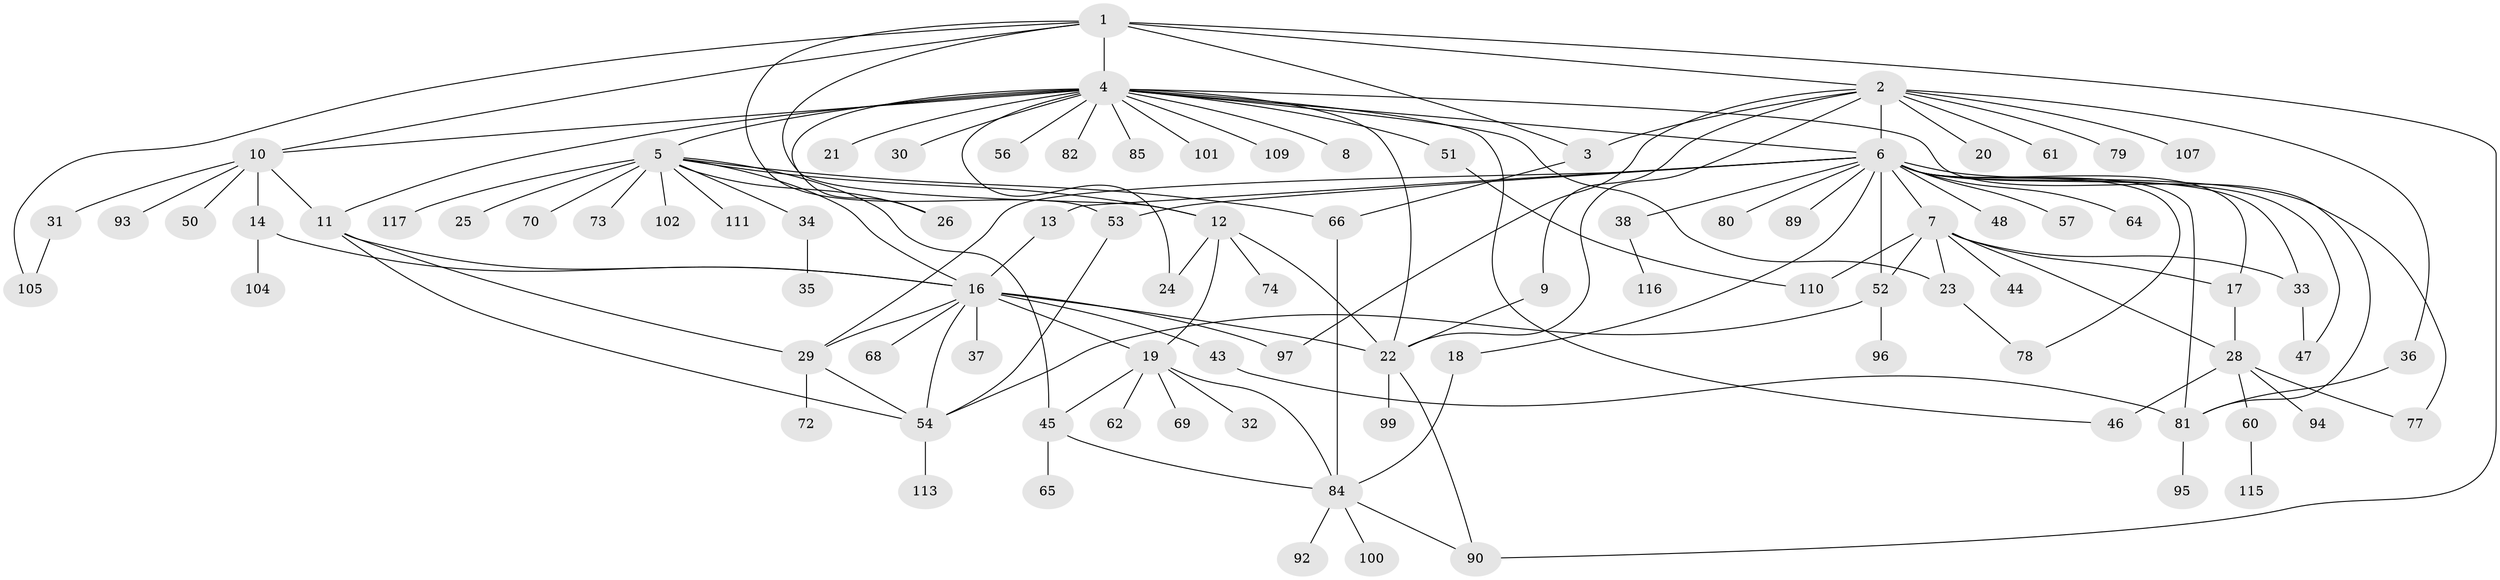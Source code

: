 // Generated by graph-tools (version 1.1) at 2025/23/03/03/25 07:23:51]
// undirected, 91 vertices, 134 edges
graph export_dot {
graph [start="1"]
  node [color=gray90,style=filled];
  1 [super="+112"];
  2 [super="+42"];
  3 [super="+67"];
  4 [super="+27"];
  5 [super="+59"];
  6 [super="+58"];
  7 [super="+55"];
  8;
  9;
  10 [super="+88"];
  11 [super="+106"];
  12 [super="+40"];
  13;
  14 [super="+15"];
  16 [super="+87"];
  17 [super="+91"];
  18;
  19 [super="+76"];
  20;
  21;
  22 [super="+41"];
  23;
  24 [super="+83"];
  25;
  26;
  28 [super="+39"];
  29 [super="+71"];
  30;
  31;
  32;
  33;
  34;
  35;
  36;
  37;
  38;
  43;
  44;
  45 [super="+75"];
  46 [super="+49"];
  47;
  48;
  50;
  51;
  52 [super="+108"];
  53;
  54 [super="+63"];
  56 [super="+114"];
  57;
  60;
  61;
  62;
  64;
  65;
  66;
  68;
  69;
  70;
  72;
  73;
  74;
  77;
  78;
  79;
  80;
  81 [super="+86"];
  82;
  84 [super="+98"];
  85;
  89;
  90;
  92;
  93;
  94;
  95;
  96;
  97;
  99;
  100;
  101 [super="+103"];
  102;
  104;
  105;
  107;
  109;
  110;
  111;
  113;
  115;
  116;
  117;
  1 -- 2;
  1 -- 3;
  1 -- 4 [weight=2];
  1 -- 90;
  1 -- 105;
  1 -- 10;
  1 -- 12;
  1 -- 53;
  2 -- 3;
  2 -- 6;
  2 -- 9;
  2 -- 20;
  2 -- 36;
  2 -- 97;
  2 -- 107;
  2 -- 61;
  2 -- 79;
  2 -- 22;
  3 -- 66;
  4 -- 5;
  4 -- 6;
  4 -- 8;
  4 -- 10;
  4 -- 11;
  4 -- 21;
  4 -- 22;
  4 -- 23;
  4 -- 26;
  4 -- 30;
  4 -- 51;
  4 -- 56;
  4 -- 82;
  4 -- 85;
  4 -- 101;
  4 -- 109;
  4 -- 81;
  4 -- 46;
  4 -- 24;
  5 -- 12;
  5 -- 16;
  5 -- 25;
  5 -- 26;
  5 -- 34;
  5 -- 45;
  5 -- 66;
  5 -- 70;
  5 -- 73;
  5 -- 102;
  5 -- 111;
  5 -- 117;
  6 -- 7;
  6 -- 13;
  6 -- 17;
  6 -- 18;
  6 -- 29;
  6 -- 33;
  6 -- 38;
  6 -- 47;
  6 -- 48;
  6 -- 52 [weight=2];
  6 -- 53;
  6 -- 57;
  6 -- 64;
  6 -- 77;
  6 -- 78;
  6 -- 81;
  6 -- 89;
  6 -- 80;
  7 -- 23;
  7 -- 33;
  7 -- 44;
  7 -- 110;
  7 -- 17;
  7 -- 28;
  7 -- 52;
  9 -- 22;
  10 -- 11;
  10 -- 14;
  10 -- 31;
  10 -- 50;
  10 -- 93;
  11 -- 54;
  11 -- 16;
  11 -- 29;
  12 -- 19;
  12 -- 24 [weight=2];
  12 -- 74;
  12 -- 22;
  13 -- 16;
  14 -- 104;
  14 -- 16;
  16 -- 19;
  16 -- 22;
  16 -- 37;
  16 -- 43;
  16 -- 68;
  16 -- 97;
  16 -- 29;
  16 -- 54;
  17 -- 28;
  18 -- 84;
  19 -- 32;
  19 -- 45;
  19 -- 62;
  19 -- 69;
  19 -- 84;
  22 -- 99;
  22 -- 90;
  23 -- 78;
  28 -- 46 [weight=2];
  28 -- 77;
  28 -- 94;
  28 -- 60;
  29 -- 54;
  29 -- 72;
  31 -- 105;
  33 -- 47;
  34 -- 35;
  36 -- 81;
  38 -- 116;
  43 -- 81;
  45 -- 65;
  45 -- 84;
  51 -- 110;
  52 -- 96;
  52 -- 54;
  53 -- 54;
  54 -- 113;
  60 -- 115;
  66 -- 84;
  81 -- 95;
  84 -- 92;
  84 -- 100;
  84 -- 90;
}
